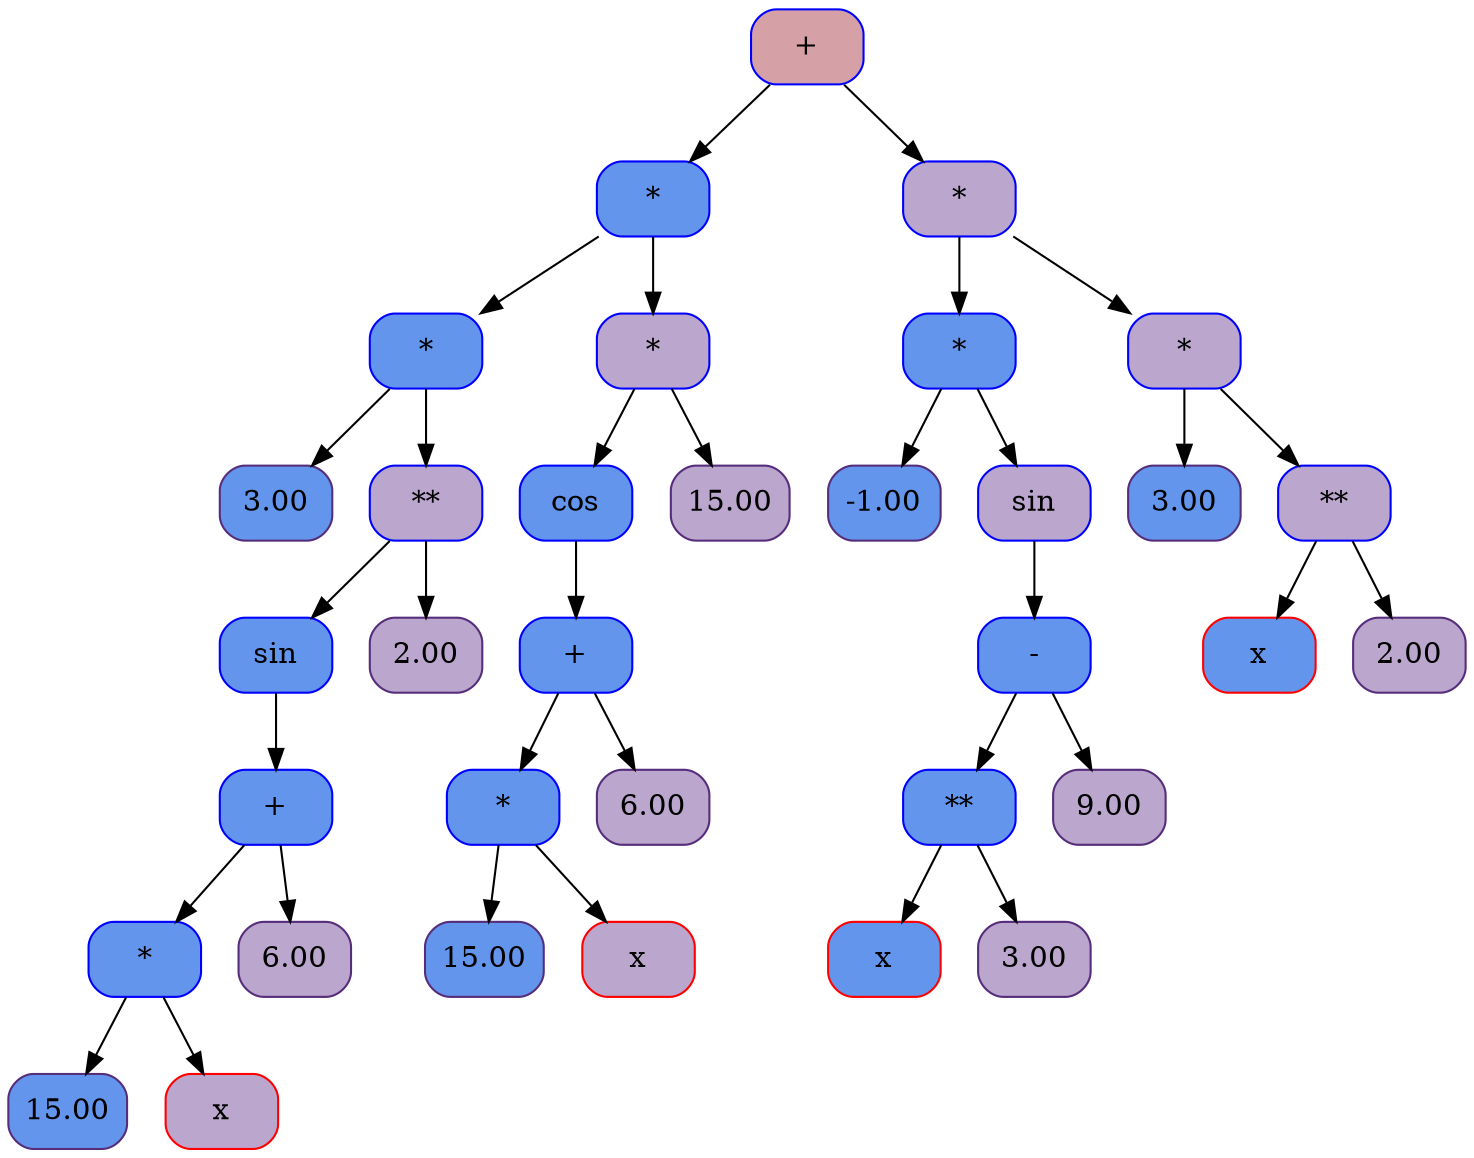 digraph tree {
	node [shape=Mrecord, style=filled,                            fillcolor="#bba6cd", color="#552d7b"];
10320 [shape=record, style="filled,rounded", color=" #0000ff ",                          fillcolor="#d5a1a7", fontsize=14, label=" + "];
	10320 -> 10256;
10256 [shape=record, style="filled,rounded", color=" #0000ff ",                          fillcolor="#6495ed", fontsize=14, label=" * "];
	10256 -> 10192;
10192 [shape=record, style="filled,rounded", color=" #0000ff ",                          fillcolor="#6495ed", fontsize=14, label=" * "];
	10192 -> 10128;
10128 [shape=record, style="filled,rounded", color="#552d7b",                          fillcolor="#6495ed", fontsize=14, label=" 3.00 "];
	10192 -> 10064;
10064 [shape=record, style="filled,rounded", color=" #0000ff ",                          fillcolor="#bba6cd", fontsize=14, label=" ** "];
	10064 -> 9680;
9680 [shape=record, style="filled,rounded", color=" #0000ff ",                          fillcolor="#6495ed", fontsize=14, label=" sin "];
	9680 -> 9744;
9744 [shape=record, style="filled,rounded", color=" #0000ff ",                          fillcolor="#6495ed", fontsize=14, label=" + "];
	9744 -> 9808;
9808 [shape=record, style="filled,rounded", color=" #0000ff ",                          fillcolor="#6495ed", fontsize=14, label=" * "];
	9808 -> 9872;
9872 [shape=record, style="filled,rounded", color="#552d7b",                          fillcolor="#6495ed", fontsize=14, label=" 15.00 "];
	9808 -> 9936;
9936 [shape=record, style="filled,rounded", color="#FF0000",                          fillcolor="#bba6cd", fontsize=14, label=" x "];
	9744 -> 10000;
10000 [shape=record, style="filled,rounded", color="#552d7b",                          fillcolor="#bba6cd", fontsize=14, label=" 6.00 "];
	10064 -> 10384;
10384 [shape=record, style="filled,rounded", color="#552d7b",                          fillcolor="#bba6cd", fontsize=14, label=" 2.00 "];
	10256 -> 9424;
9424 [shape=record, style="filled,rounded", color=" #0000ff ",                          fillcolor="#bba6cd", fontsize=14, label=" * "];
	9424 -> 9360;
9360 [shape=record, style="filled,rounded", color=" #0000ff ",                          fillcolor="#6495ed", fontsize=14, label=" cos "];
	9360 -> 9040;
9040 [shape=record, style="filled,rounded", color=" #0000ff ",                          fillcolor="#6495ed", fontsize=14, label=" + "];
	9040 -> 9104;
9104 [shape=record, style="filled,rounded", color=" #0000ff ",                          fillcolor="#6495ed", fontsize=14, label=" * "];
	9104 -> 9168;
9168 [shape=record, style="filled,rounded", color="#552d7b",                          fillcolor="#6495ed", fontsize=14, label=" 15.00 "];
	9104 -> 9232;
9232 [shape=record, style="filled,rounded", color="#FF0000",                          fillcolor="#bba6cd", fontsize=14, label=" x "];
	9040 -> 9296;
9296 [shape=record, style="filled,rounded", color="#552d7b",                          fillcolor="#bba6cd", fontsize=14, label=" 6.00 "];
	9424 -> 10640;
10640 [shape=record, style="filled,rounded", color="#552d7b",                          fillcolor="#bba6cd", fontsize=14, label=" 15.00 "];
	10320 -> 8400;
8400 [shape=record, style="filled,rounded", color=" #0000ff ",                          fillcolor="#bba6cd", fontsize=14, label=" * "];
	8400 -> 8336;
8336 [shape=record, style="filled,rounded", color=" #0000ff ",                          fillcolor="#6495ed", fontsize=14, label=" * "];
	8336 -> 8272;
8272 [shape=record, style="filled,rounded", color="#552d7b",                          fillcolor="#6495ed", fontsize=14, label=" -1.00 "];
	8336 -> 8208;
8208 [shape=record, style="filled,rounded", color=" #0000ff ",                          fillcolor="#bba6cd", fontsize=14, label=" sin "];
	8208 -> 7888;
7888 [shape=record, style="filled,rounded", color=" #0000ff ",                          fillcolor="#6495ed", fontsize=14, label=" - "];
	7888 -> 7952;
7952 [shape=record, style="filled,rounded", color=" #0000ff ",                          fillcolor="#6495ed", fontsize=14, label=" ** "];
	7952 -> 8016;
8016 [shape=record, style="filled,rounded", color="#FF0000",                          fillcolor="#6495ed", fontsize=14, label=" x "];
	7952 -> 8080;
8080 [shape=record, style="filled,rounded", color="#552d7b",                          fillcolor="#bba6cd", fontsize=14, label=" 3.00 "];
	7888 -> 8144;
8144 [shape=record, style="filled,rounded", color="#552d7b",                          fillcolor="#bba6cd", fontsize=14, label=" 9.00 "];
	8400 -> 7696;
7696 [shape=record, style="filled,rounded", color=" #0000ff ",                          fillcolor="#bba6cd", fontsize=14, label=" * "];
	7696 -> 7632;
7632 [shape=record, style="filled,rounded", color="#552d7b",                          fillcolor="#6495ed", fontsize=14, label=" 3.00 "];
	7696 -> 7568;
7568 [shape=record, style="filled,rounded", color=" #0000ff ",                          fillcolor="#bba6cd", fontsize=14, label=" ** "];
	7568 -> 7504;
7504 [shape=record, style="filled,rounded", color="#FF0000",                          fillcolor="#6495ed", fontsize=14, label=" x "];
	7568 -> 10576;
10576 [shape=record, style="filled,rounded", color="#552d7b",                          fillcolor="#bba6cd", fontsize=14, label=" 2.00 "];
}
